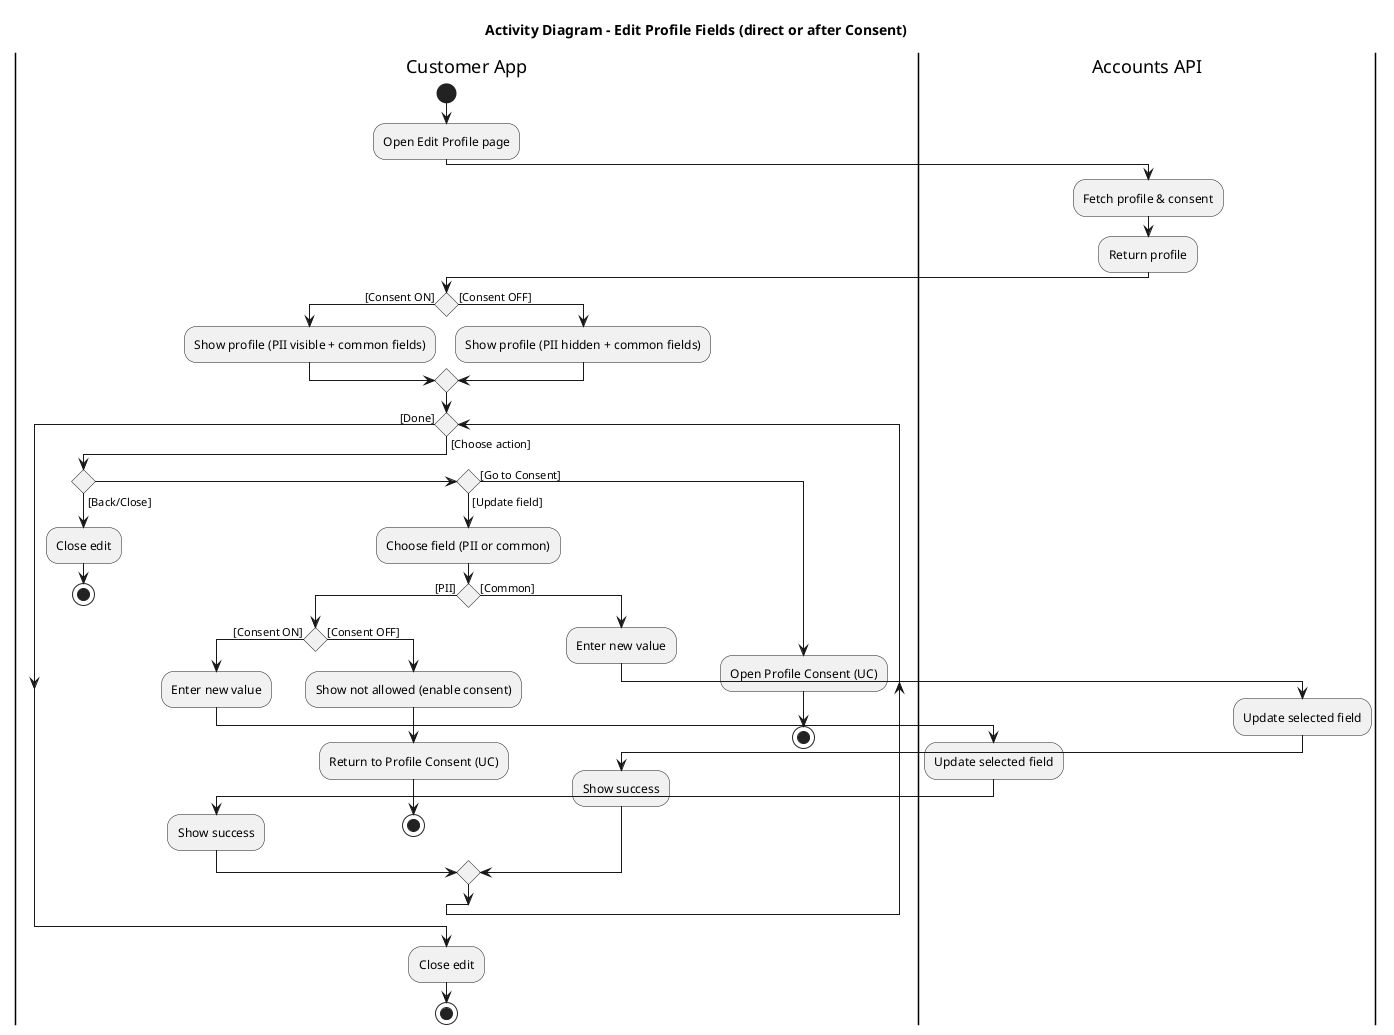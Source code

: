 @startuml Activity_Edit_Profile_Fields_Common
title Activity Diagram - Edit Profile Fields (direct or after Consent)

|Customer App|
start
:Open Edit Profile page;

|Accounts API|
:Fetch profile & consent;
:Return profile;

|Customer App|
if () then ([Consent ON])
  :Show profile (PII visible + common fields);
else ([Consent OFF])
  :Show profile (PII hidden + common fields);
endif

while () is ([Choose action])
  if () then ([Back/Close])
    :Close edit;
    stop

  elseif () then ([Update field])
    :Choose field (PII or common);
    if () then ([PII])
      if () then ([Consent ON])
        :Enter new value;
        |Accounts API|
        :Update selected field;
        |Customer App|
        :Show success;
      else ([Consent OFF])
        :Show not allowed (enable consent);
        :Return to Profile Consent (UC);
        stop
      endif
    else ([Common])
      :Enter new value;
      |Accounts API|
      :Update selected field;
      |Customer App|
      :Show success;
    endif

  else ([Go to Consent])
    :Open Profile Consent (UC);
    stop
  endif
endwhile ([Done])

|Customer App|
:Close edit;
stop
@enduml

